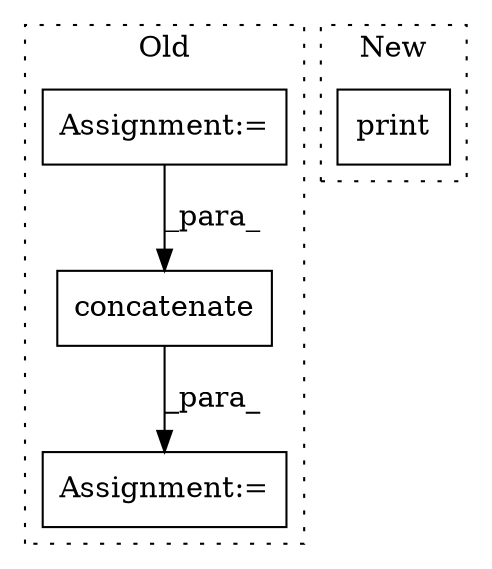 digraph G {
subgraph cluster0 {
1 [label="concatenate" a="32" s="1517,1531" l="12,1" shape="box"];
3 [label="Assignment:=" a="7" s="1510" l="1" shape="box"];
4 [label="Assignment:=" a="7" s="1136" l="2" shape="box"];
label = "Old";
style="dotted";
}
subgraph cluster1 {
2 [label="print" a="32" s="1371,1378" l="6,1" shape="box"];
label = "New";
style="dotted";
}
1 -> 3 [label="_para_"];
4 -> 1 [label="_para_"];
}